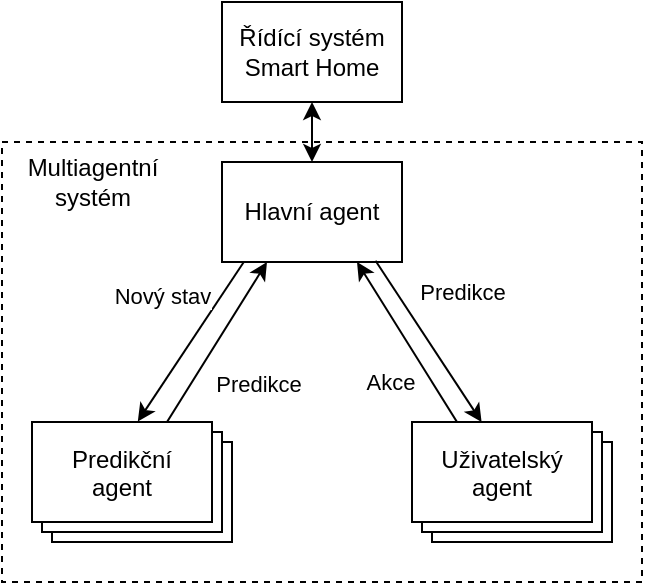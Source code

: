 <mxfile>
    <diagram id="VEpJ_Eob_XSY11TkY-Qj" name="Page-1">
        <mxGraphModel dx="352" dy="311" grid="1" gridSize="10" guides="1" tooltips="1" connect="1" arrows="1" fold="1" page="1" pageScale="1" pageWidth="850" pageHeight="1100" math="0" shadow="0">
            <root>
                <mxCell id="0"/>
                <mxCell id="1" parent="0"/>
                <mxCell id="12" value="" style="rounded=0;whiteSpace=wrap;html=1;fillColor=none;dashed=1;" parent="1" vertex="1">
                    <mxGeometry x="250" y="250" width="320" height="220" as="geometry"/>
                </mxCell>
                <mxCell id="14" style="edgeStyle=none;html=1;startArrow=classic;startFill=1;entryX=0.5;entryY=1;entryDx=0;entryDy=0;" parent="1" source="8" target="15" edge="1">
                    <mxGeometry relative="1" as="geometry">
                        <mxPoint x="405" y="220" as="targetPoint"/>
                    </mxGeometry>
                </mxCell>
                <mxCell id="8" value="Hlavní agent" style="rounded=0;whiteSpace=wrap;html=1;" parent="1" vertex="1">
                    <mxGeometry x="360" y="260" width="90" height="50" as="geometry"/>
                </mxCell>
                <mxCell id="15" value="Řídící systém Smart Home" style="rounded=0;whiteSpace=wrap;html=1;" parent="1" vertex="1">
                    <mxGeometry x="360" y="180" width="90" height="50" as="geometry"/>
                </mxCell>
                <mxCell id="16" value="&lt;font&gt;Multiagentní&lt;/font&gt;&lt;div&gt;&lt;font&gt;systém&lt;/font&gt;&lt;/div&gt;" style="text;html=1;align=center;verticalAlign=middle;resizable=0;points=[];autosize=1;strokeColor=none;fillColor=none;" parent="1" vertex="1">
                    <mxGeometry x="250" y="250" width="90" height="40" as="geometry"/>
                </mxCell>
                <mxCell id="23" value="Predikční&lt;div&gt;agent&lt;/div&gt;" style="verticalLabelPosition=bottom;verticalAlign=top;html=1;shape=mxgraph.basic.layered_rect;dx=10;outlineConnect=0;whiteSpace=wrap;spacing=0;spacingTop=-53;spacingBottom=0;spacingRight=10;" vertex="1" parent="1">
                    <mxGeometry x="265" y="390" width="100" height="60" as="geometry"/>
                </mxCell>
                <mxCell id="25" style="edgeStyle=none;html=1;exitX=0.123;exitY=0.995;exitDx=0;exitDy=0;entryX=0.529;entryY=-0.004;entryDx=0;entryDy=0;entryPerimeter=0;exitPerimeter=0;" edge="1" parent="1" source="8" target="23">
                    <mxGeometry relative="1" as="geometry"/>
                </mxCell>
                <mxCell id="26" value="Nový stav" style="edgeLabel;html=1;align=center;verticalAlign=middle;resizable=0;points=[];" vertex="1" connectable="0" parent="25">
                    <mxGeometry x="0.247" relative="1" as="geometry">
                        <mxPoint x="-8" y="-33" as="offset"/>
                    </mxGeometry>
                </mxCell>
                <mxCell id="27" style="edgeStyle=none;html=1;exitX=0;exitY=0;exitDx=67.5;exitDy=0;exitPerimeter=0;entryX=0.25;entryY=1;entryDx=0;entryDy=0;" edge="1" parent="1" source="23" target="8">
                    <mxGeometry relative="1" as="geometry"/>
                </mxCell>
                <mxCell id="38" value="Predikce" style="edgeLabel;html=1;align=center;verticalAlign=middle;resizable=0;points=[];" vertex="1" connectable="0" parent="27">
                    <mxGeometry x="-0.2" y="-1" relative="1" as="geometry">
                        <mxPoint x="25" y="12" as="offset"/>
                    </mxGeometry>
                </mxCell>
                <mxCell id="35" style="edgeStyle=none;html=1;exitX=0;exitY=0;exitDx=22.5;exitDy=0;exitPerimeter=0;entryX=0.75;entryY=1;entryDx=0;entryDy=0;" edge="1" parent="1" source="29" target="8">
                    <mxGeometry relative="1" as="geometry"/>
                </mxCell>
                <mxCell id="37" value="Akce" style="edgeLabel;html=1;align=center;verticalAlign=middle;resizable=0;points=[];" vertex="1" connectable="0" parent="35">
                    <mxGeometry x="-0.2" y="-1" relative="1" as="geometry">
                        <mxPoint x="-15" y="12" as="offset"/>
                    </mxGeometry>
                </mxCell>
                <mxCell id="29" value="Uživatelský agent" style="verticalLabelPosition=bottom;verticalAlign=top;html=1;shape=mxgraph.basic.layered_rect;dx=10;outlineConnect=0;whiteSpace=wrap;spacing=0;spacingTop=-53;spacingBottom=0;spacingRight=10;" vertex="1" parent="1">
                    <mxGeometry x="455" y="390" width="100" height="60" as="geometry"/>
                </mxCell>
                <mxCell id="39" style="edgeStyle=none;html=1;exitX=0.853;exitY=0.987;exitDx=0;exitDy=0;entryX=0.348;entryY=0;entryDx=0;entryDy=0;entryPerimeter=0;exitPerimeter=0;" edge="1" parent="1" source="8" target="29">
                    <mxGeometry relative="1" as="geometry"/>
                </mxCell>
                <mxCell id="40" value="Predikce" style="edgeLabel;html=1;align=center;verticalAlign=middle;resizable=0;points=[];" vertex="1" connectable="0" parent="39">
                    <mxGeometry x="-0.606" y="1" relative="1" as="geometry">
                        <mxPoint x="32" as="offset"/>
                    </mxGeometry>
                </mxCell>
            </root>
        </mxGraphModel>
    </diagram>
</mxfile>